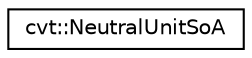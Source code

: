 digraph "Graphical Class Hierarchy"
{
 // LATEX_PDF_SIZE
  edge [fontname="Helvetica",fontsize="10",labelfontname="Helvetica",labelfontsize="10"];
  node [fontname="Helvetica",fontsize="10",shape=record];
  rankdir="LR";
  Node0 [label="cvt::NeutralUnitSoA",height=0.2,width=0.4,color="black", fillcolor="white", style="filled",URL="$d4/d0e/structcvt_1_1NeutralUnitSoA.html",tooltip=" "];
}
